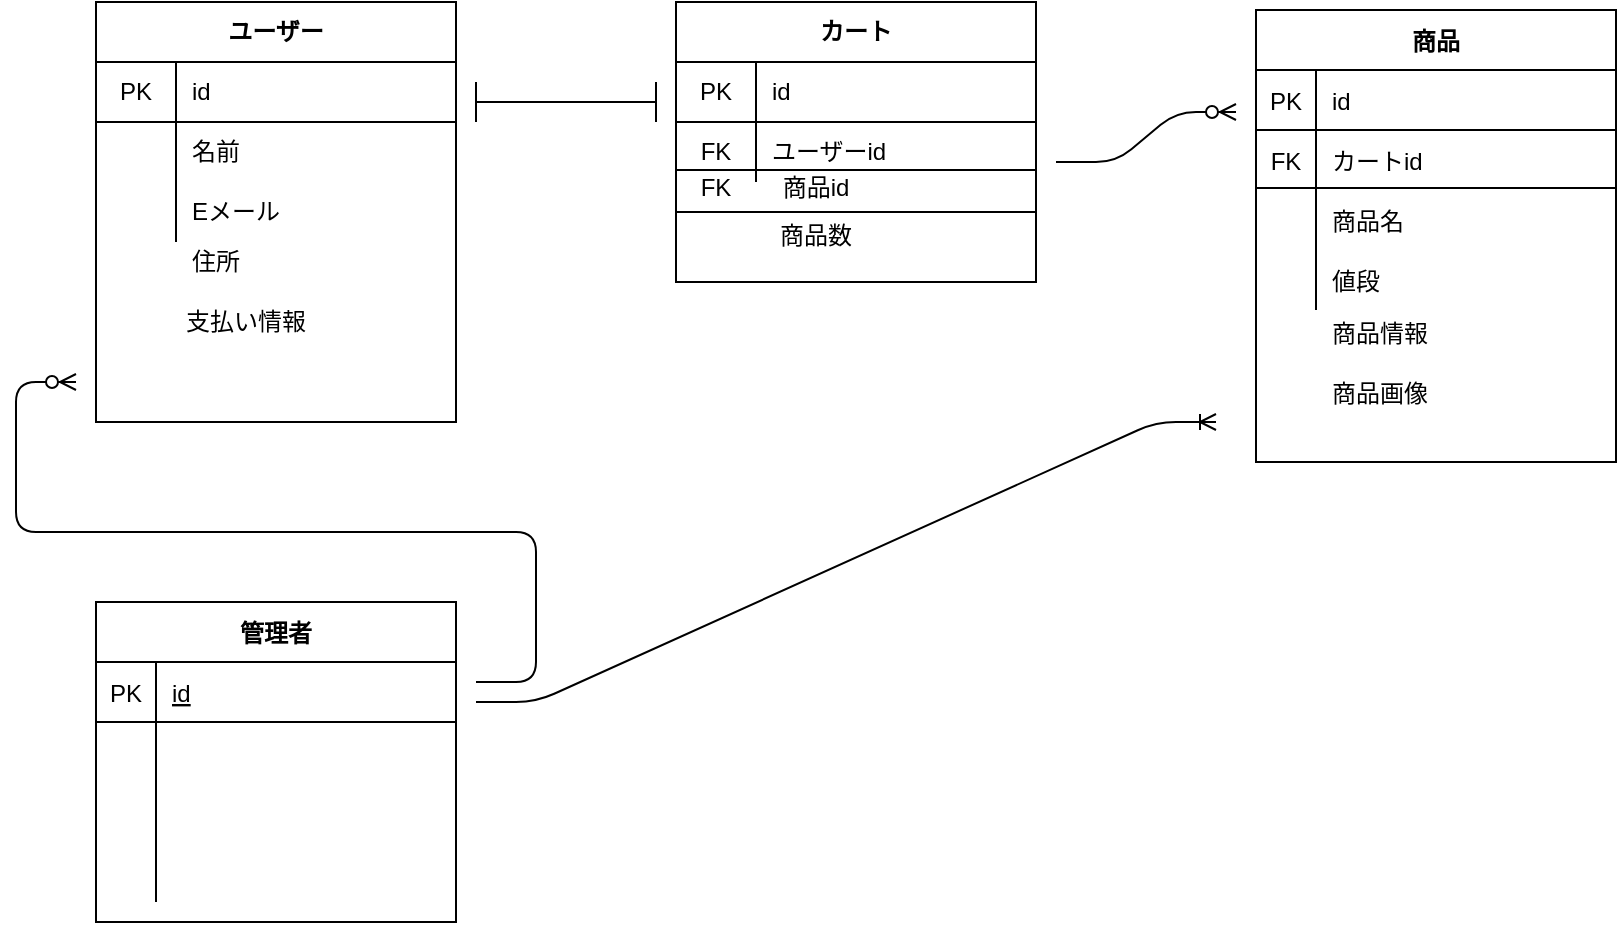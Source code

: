 <mxfile version="14.6.11" type="github">
  <diagram id="C5RBs43oDa-KdzZeNtuy" name="Page-1">
    <mxGraphModel dx="2253" dy="737" grid="1" gridSize="10" guides="1" tooltips="1" connect="1" arrows="1" fold="1" page="1" pageScale="1" pageWidth="827" pageHeight="1169" math="0" shadow="0">
      <root>
        <mxCell id="WIyWlLk6GJQsqaUBKTNV-0" />
        <mxCell id="WIyWlLk6GJQsqaUBKTNV-1" parent="WIyWlLk6GJQsqaUBKTNV-0" />
        <mxCell id="jg3_1GfRXvhdaEK8-SRo-19" value="ユーザー" style="shape=table;html=1;whiteSpace=wrap;startSize=30;container=1;collapsible=0;childLayout=tableLayout;fixedRows=1;rowLines=0;fontStyle=1;align=center;" vertex="1" parent="WIyWlLk6GJQsqaUBKTNV-1">
          <mxGeometry x="30" y="40" width="180" height="210" as="geometry" />
        </mxCell>
        <mxCell id="jg3_1GfRXvhdaEK8-SRo-20" value="" style="shape=partialRectangle;html=1;whiteSpace=wrap;collapsible=0;dropTarget=0;pointerEvents=0;fillColor=none;top=0;left=0;bottom=1;right=0;points=[[0,0.5],[1,0.5]];portConstraint=eastwest;" vertex="1" parent="jg3_1GfRXvhdaEK8-SRo-19">
          <mxGeometry y="30" width="180" height="30" as="geometry" />
        </mxCell>
        <mxCell id="jg3_1GfRXvhdaEK8-SRo-21" value="PK" style="shape=partialRectangle;html=1;whiteSpace=wrap;connectable=0;fillColor=none;top=0;left=0;bottom=0;right=0;overflow=hidden;" vertex="1" parent="jg3_1GfRXvhdaEK8-SRo-20">
          <mxGeometry width="40" height="30" as="geometry" />
        </mxCell>
        <mxCell id="jg3_1GfRXvhdaEK8-SRo-22" value="id" style="shape=partialRectangle;html=1;whiteSpace=wrap;connectable=0;fillColor=none;top=0;left=0;bottom=0;right=0;align=left;spacingLeft=6;overflow=hidden;" vertex="1" parent="jg3_1GfRXvhdaEK8-SRo-20">
          <mxGeometry x="40" width="140" height="30" as="geometry" />
        </mxCell>
        <mxCell id="jg3_1GfRXvhdaEK8-SRo-23" value="" style="shape=partialRectangle;html=1;whiteSpace=wrap;collapsible=0;dropTarget=0;pointerEvents=0;fillColor=none;top=0;left=0;bottom=0;right=0;points=[[0,0.5],[1,0.5]];portConstraint=eastwest;" vertex="1" parent="jg3_1GfRXvhdaEK8-SRo-19">
          <mxGeometry y="60" width="180" height="30" as="geometry" />
        </mxCell>
        <mxCell id="jg3_1GfRXvhdaEK8-SRo-24" value="" style="shape=partialRectangle;html=1;whiteSpace=wrap;connectable=0;fillColor=none;top=0;left=0;bottom=0;right=0;overflow=hidden;" vertex="1" parent="jg3_1GfRXvhdaEK8-SRo-23">
          <mxGeometry width="40" height="30" as="geometry" />
        </mxCell>
        <mxCell id="jg3_1GfRXvhdaEK8-SRo-25" value="名前" style="shape=partialRectangle;html=1;whiteSpace=wrap;connectable=0;fillColor=none;top=0;left=0;bottom=0;right=0;align=left;spacingLeft=6;overflow=hidden;" vertex="1" parent="jg3_1GfRXvhdaEK8-SRo-23">
          <mxGeometry x="40" width="140" height="30" as="geometry" />
        </mxCell>
        <mxCell id="jg3_1GfRXvhdaEK8-SRo-26" value="" style="shape=partialRectangle;html=1;whiteSpace=wrap;collapsible=0;dropTarget=0;pointerEvents=0;fillColor=none;top=0;left=0;bottom=0;right=0;points=[[0,0.5],[1,0.5]];portConstraint=eastwest;" vertex="1" parent="jg3_1GfRXvhdaEK8-SRo-19">
          <mxGeometry y="90" width="180" height="30" as="geometry" />
        </mxCell>
        <mxCell id="jg3_1GfRXvhdaEK8-SRo-27" value="" style="shape=partialRectangle;html=1;whiteSpace=wrap;connectable=0;fillColor=none;top=0;left=0;bottom=0;right=0;overflow=hidden;" vertex="1" parent="jg3_1GfRXvhdaEK8-SRo-26">
          <mxGeometry width="40" height="30" as="geometry" />
        </mxCell>
        <mxCell id="jg3_1GfRXvhdaEK8-SRo-28" value="Eメール" style="shape=partialRectangle;html=1;whiteSpace=wrap;connectable=0;fillColor=none;top=0;left=0;bottom=0;right=0;align=left;spacingLeft=6;overflow=hidden;" vertex="1" parent="jg3_1GfRXvhdaEK8-SRo-26">
          <mxGeometry x="40" width="140" height="30" as="geometry" />
        </mxCell>
        <mxCell id="jg3_1GfRXvhdaEK8-SRo-30" value="住所" style="text;html=1;strokeColor=none;fillColor=none;align=center;verticalAlign=middle;whiteSpace=wrap;rounded=0;" vertex="1" parent="WIyWlLk6GJQsqaUBKTNV-1">
          <mxGeometry x="70" y="160" width="40" height="20" as="geometry" />
        </mxCell>
        <mxCell id="jg3_1GfRXvhdaEK8-SRo-31" value="支払い情報" style="text;html=1;strokeColor=none;fillColor=none;align=center;verticalAlign=middle;whiteSpace=wrap;rounded=0;" vertex="1" parent="WIyWlLk6GJQsqaUBKTNV-1">
          <mxGeometry x="70" y="190" width="70" height="20" as="geometry" />
        </mxCell>
        <mxCell id="jg3_1GfRXvhdaEK8-SRo-32" value="カート" style="shape=table;html=1;whiteSpace=wrap;startSize=30;container=1;collapsible=0;childLayout=tableLayout;fixedRows=1;rowLines=0;fontStyle=1;align=center;" vertex="1" parent="WIyWlLk6GJQsqaUBKTNV-1">
          <mxGeometry x="320" y="40" width="180" height="140" as="geometry" />
        </mxCell>
        <mxCell id="jg3_1GfRXvhdaEK8-SRo-33" value="" style="shape=partialRectangle;html=1;whiteSpace=wrap;collapsible=0;dropTarget=0;pointerEvents=0;fillColor=none;top=0;left=0;bottom=1;right=0;points=[[0,0.5],[1,0.5]];portConstraint=eastwest;" vertex="1" parent="jg3_1GfRXvhdaEK8-SRo-32">
          <mxGeometry y="30" width="180" height="30" as="geometry" />
        </mxCell>
        <mxCell id="jg3_1GfRXvhdaEK8-SRo-34" value="PK" style="shape=partialRectangle;html=1;whiteSpace=wrap;connectable=0;fillColor=none;top=0;left=0;bottom=0;right=0;overflow=hidden;" vertex="1" parent="jg3_1GfRXvhdaEK8-SRo-33">
          <mxGeometry width="40" height="30" as="geometry" />
        </mxCell>
        <mxCell id="jg3_1GfRXvhdaEK8-SRo-35" value="id" style="shape=partialRectangle;html=1;whiteSpace=wrap;connectable=0;fillColor=none;top=0;left=0;bottom=0;right=0;align=left;spacingLeft=6;overflow=hidden;" vertex="1" parent="jg3_1GfRXvhdaEK8-SRo-33">
          <mxGeometry x="40" width="140" height="30" as="geometry" />
        </mxCell>
        <mxCell id="jg3_1GfRXvhdaEK8-SRo-36" value="" style="shape=partialRectangle;html=1;whiteSpace=wrap;collapsible=0;dropTarget=0;pointerEvents=0;fillColor=none;top=0;left=0;bottom=0;right=0;points=[[0,0.5],[1,0.5]];portConstraint=eastwest;" vertex="1" parent="jg3_1GfRXvhdaEK8-SRo-32">
          <mxGeometry y="60" width="180" height="30" as="geometry" />
        </mxCell>
        <mxCell id="jg3_1GfRXvhdaEK8-SRo-37" value="FK" style="shape=partialRectangle;html=1;whiteSpace=wrap;connectable=0;fillColor=none;top=0;left=0;bottom=0;right=0;overflow=hidden;" vertex="1" parent="jg3_1GfRXvhdaEK8-SRo-36">
          <mxGeometry width="40" height="30" as="geometry" />
        </mxCell>
        <mxCell id="jg3_1GfRXvhdaEK8-SRo-38" value="ユーザーid" style="shape=partialRectangle;html=1;whiteSpace=wrap;connectable=0;fillColor=none;top=0;left=0;bottom=0;right=0;align=left;spacingLeft=6;overflow=hidden;" vertex="1" parent="jg3_1GfRXvhdaEK8-SRo-36">
          <mxGeometry x="40" width="140" height="30" as="geometry" />
        </mxCell>
        <mxCell id="jg3_1GfRXvhdaEK8-SRo-45" value="" style="line;strokeWidth=1;fillColor=none;align=left;verticalAlign=middle;spacingTop=-1;spacingLeft=3;spacingRight=3;rotatable=0;labelPosition=right;points=[];portConstraint=eastwest;" vertex="1" parent="WIyWlLk6GJQsqaUBKTNV-1">
          <mxGeometry x="320" y="120" width="180" height="8" as="geometry" />
        </mxCell>
        <mxCell id="jg3_1GfRXvhdaEK8-SRo-56" value="商品" style="shape=table;startSize=30;container=1;collapsible=1;childLayout=tableLayout;fixedRows=1;rowLines=0;fontStyle=1;align=center;resizeLast=1;" vertex="1" parent="WIyWlLk6GJQsqaUBKTNV-1">
          <mxGeometry x="610" y="44" width="180" height="226" as="geometry" />
        </mxCell>
        <mxCell id="jg3_1GfRXvhdaEK8-SRo-57" value="" style="shape=partialRectangle;collapsible=0;dropTarget=0;pointerEvents=0;fillColor=none;top=0;left=0;bottom=1;right=0;points=[[0,0.5],[1,0.5]];portConstraint=eastwest;" vertex="1" parent="jg3_1GfRXvhdaEK8-SRo-56">
          <mxGeometry y="30" width="180" height="30" as="geometry" />
        </mxCell>
        <mxCell id="jg3_1GfRXvhdaEK8-SRo-58" value="PK" style="shape=partialRectangle;connectable=0;fillColor=none;top=0;left=0;bottom=0;right=0;fontStyle=0;overflow=hidden;" vertex="1" parent="jg3_1GfRXvhdaEK8-SRo-57">
          <mxGeometry width="30" height="30" as="geometry" />
        </mxCell>
        <mxCell id="jg3_1GfRXvhdaEK8-SRo-59" value="id" style="shape=partialRectangle;connectable=0;fillColor=none;top=0;left=0;bottom=0;right=0;align=left;spacingLeft=6;fontStyle=0;overflow=hidden;" vertex="1" parent="jg3_1GfRXvhdaEK8-SRo-57">
          <mxGeometry x="30" width="150" height="30" as="geometry" />
        </mxCell>
        <mxCell id="jg3_1GfRXvhdaEK8-SRo-60" value="" style="shape=partialRectangle;collapsible=0;dropTarget=0;pointerEvents=0;fillColor=none;top=0;left=0;bottom=0;right=0;points=[[0,0.5],[1,0.5]];portConstraint=eastwest;" vertex="1" parent="jg3_1GfRXvhdaEK8-SRo-56">
          <mxGeometry y="60" width="180" height="30" as="geometry" />
        </mxCell>
        <mxCell id="jg3_1GfRXvhdaEK8-SRo-61" value="FK" style="shape=partialRectangle;connectable=0;fillColor=none;top=0;left=0;bottom=0;right=0;editable=1;overflow=hidden;" vertex="1" parent="jg3_1GfRXvhdaEK8-SRo-60">
          <mxGeometry width="30" height="30" as="geometry" />
        </mxCell>
        <mxCell id="jg3_1GfRXvhdaEK8-SRo-62" value="カートid" style="shape=partialRectangle;connectable=0;fillColor=none;top=0;left=0;bottom=0;right=0;align=left;spacingLeft=6;overflow=hidden;" vertex="1" parent="jg3_1GfRXvhdaEK8-SRo-60">
          <mxGeometry x="30" width="150" height="30" as="geometry" />
        </mxCell>
        <mxCell id="jg3_1GfRXvhdaEK8-SRo-63" value="" style="shape=partialRectangle;collapsible=0;dropTarget=0;pointerEvents=0;fillColor=none;top=0;left=0;bottom=0;right=0;points=[[0,0.5],[1,0.5]];portConstraint=eastwest;" vertex="1" parent="jg3_1GfRXvhdaEK8-SRo-56">
          <mxGeometry y="90" width="180" height="30" as="geometry" />
        </mxCell>
        <mxCell id="jg3_1GfRXvhdaEK8-SRo-64" value="" style="shape=partialRectangle;connectable=0;fillColor=none;top=0;left=0;bottom=0;right=0;editable=1;overflow=hidden;" vertex="1" parent="jg3_1GfRXvhdaEK8-SRo-63">
          <mxGeometry width="30" height="30" as="geometry" />
        </mxCell>
        <mxCell id="jg3_1GfRXvhdaEK8-SRo-65" value="商品名" style="shape=partialRectangle;connectable=0;fillColor=none;top=0;left=0;bottom=0;right=0;align=left;spacingLeft=6;overflow=hidden;" vertex="1" parent="jg3_1GfRXvhdaEK8-SRo-63">
          <mxGeometry x="30" width="150" height="30" as="geometry" />
        </mxCell>
        <mxCell id="jg3_1GfRXvhdaEK8-SRo-66" value="" style="shape=partialRectangle;collapsible=0;dropTarget=0;pointerEvents=0;fillColor=none;top=0;left=0;bottom=0;right=0;points=[[0,0.5],[1,0.5]];portConstraint=eastwest;" vertex="1" parent="jg3_1GfRXvhdaEK8-SRo-56">
          <mxGeometry y="120" width="180" height="30" as="geometry" />
        </mxCell>
        <mxCell id="jg3_1GfRXvhdaEK8-SRo-67" value="" style="shape=partialRectangle;connectable=0;fillColor=none;top=0;left=0;bottom=0;right=0;editable=1;overflow=hidden;" vertex="1" parent="jg3_1GfRXvhdaEK8-SRo-66">
          <mxGeometry width="30" height="30" as="geometry" />
        </mxCell>
        <mxCell id="jg3_1GfRXvhdaEK8-SRo-68" value="値段" style="shape=partialRectangle;connectable=0;fillColor=none;top=0;left=0;bottom=0;right=0;align=left;spacingLeft=6;overflow=hidden;" vertex="1" parent="jg3_1GfRXvhdaEK8-SRo-66">
          <mxGeometry x="30" width="150" height="30" as="geometry" />
        </mxCell>
        <mxCell id="jg3_1GfRXvhdaEK8-SRo-70" value="" style="line;strokeWidth=1;rotatable=0;dashed=0;labelPosition=right;align=left;verticalAlign=middle;spacingTop=0;spacingLeft=6;points=[];portConstraint=eastwest;" vertex="1" parent="WIyWlLk6GJQsqaUBKTNV-1">
          <mxGeometry x="610" y="128" width="180" height="10" as="geometry" />
        </mxCell>
        <mxCell id="jg3_1GfRXvhdaEK8-SRo-75" value="商品情報" style="shape=partialRectangle;connectable=0;fillColor=none;top=0;left=0;bottom=0;right=0;align=left;spacingLeft=6;overflow=hidden;" vertex="1" parent="WIyWlLk6GJQsqaUBKTNV-1">
          <mxGeometry x="640" y="190" width="150" height="30" as="geometry" />
        </mxCell>
        <mxCell id="jg3_1GfRXvhdaEK8-SRo-76" value="商品画像" style="shape=partialRectangle;connectable=0;fillColor=none;top=0;left=0;bottom=0;right=0;align=left;spacingLeft=6;overflow=hidden;" vertex="1" parent="WIyWlLk6GJQsqaUBKTNV-1">
          <mxGeometry x="640" y="220" width="150" height="30" as="geometry" />
        </mxCell>
        <mxCell id="jg3_1GfRXvhdaEK8-SRo-78" value="管理者" style="shape=table;startSize=30;container=1;collapsible=1;childLayout=tableLayout;fixedRows=1;rowLines=0;fontStyle=1;align=center;resizeLast=1;strokeColor=#000000;fillColor=none;" vertex="1" parent="WIyWlLk6GJQsqaUBKTNV-1">
          <mxGeometry x="30" y="340" width="180" height="160" as="geometry" />
        </mxCell>
        <mxCell id="jg3_1GfRXvhdaEK8-SRo-79" value="" style="shape=partialRectangle;collapsible=0;dropTarget=0;pointerEvents=0;fillColor=none;top=0;left=0;bottom=1;right=0;points=[[0,0.5],[1,0.5]];portConstraint=eastwest;" vertex="1" parent="jg3_1GfRXvhdaEK8-SRo-78">
          <mxGeometry y="30" width="180" height="30" as="geometry" />
        </mxCell>
        <mxCell id="jg3_1GfRXvhdaEK8-SRo-80" value="PK" style="shape=partialRectangle;connectable=0;fillColor=none;top=0;left=0;bottom=0;right=0;fontStyle=0;overflow=hidden;" vertex="1" parent="jg3_1GfRXvhdaEK8-SRo-79">
          <mxGeometry width="30" height="30" as="geometry" />
        </mxCell>
        <mxCell id="jg3_1GfRXvhdaEK8-SRo-81" value="id" style="shape=partialRectangle;connectable=0;fillColor=none;top=0;left=0;bottom=0;right=0;align=left;spacingLeft=6;fontStyle=4;overflow=hidden;" vertex="1" parent="jg3_1GfRXvhdaEK8-SRo-79">
          <mxGeometry x="30" width="150" height="30" as="geometry" />
        </mxCell>
        <mxCell id="jg3_1GfRXvhdaEK8-SRo-82" value="" style="shape=partialRectangle;collapsible=0;dropTarget=0;pointerEvents=0;fillColor=none;top=0;left=0;bottom=0;right=0;points=[[0,0.5],[1,0.5]];portConstraint=eastwest;" vertex="1" parent="jg3_1GfRXvhdaEK8-SRo-78">
          <mxGeometry y="60" width="180" height="30" as="geometry" />
        </mxCell>
        <mxCell id="jg3_1GfRXvhdaEK8-SRo-83" value="" style="shape=partialRectangle;connectable=0;fillColor=none;top=0;left=0;bottom=0;right=0;editable=1;overflow=hidden;" vertex="1" parent="jg3_1GfRXvhdaEK8-SRo-82">
          <mxGeometry width="30" height="30" as="geometry" />
        </mxCell>
        <mxCell id="jg3_1GfRXvhdaEK8-SRo-84" value="" style="shape=partialRectangle;connectable=0;fillColor=none;top=0;left=0;bottom=0;right=0;align=left;spacingLeft=6;overflow=hidden;" vertex="1" parent="jg3_1GfRXvhdaEK8-SRo-82">
          <mxGeometry x="30" width="150" height="30" as="geometry" />
        </mxCell>
        <mxCell id="jg3_1GfRXvhdaEK8-SRo-85" value="" style="shape=partialRectangle;collapsible=0;dropTarget=0;pointerEvents=0;fillColor=none;top=0;left=0;bottom=0;right=0;points=[[0,0.5],[1,0.5]];portConstraint=eastwest;" vertex="1" parent="jg3_1GfRXvhdaEK8-SRo-78">
          <mxGeometry y="90" width="180" height="30" as="geometry" />
        </mxCell>
        <mxCell id="jg3_1GfRXvhdaEK8-SRo-86" value="" style="shape=partialRectangle;connectable=0;fillColor=none;top=0;left=0;bottom=0;right=0;editable=1;overflow=hidden;" vertex="1" parent="jg3_1GfRXvhdaEK8-SRo-85">
          <mxGeometry width="30" height="30" as="geometry" />
        </mxCell>
        <mxCell id="jg3_1GfRXvhdaEK8-SRo-87" value="" style="shape=partialRectangle;connectable=0;fillColor=none;top=0;left=0;bottom=0;right=0;align=left;spacingLeft=6;overflow=hidden;" vertex="1" parent="jg3_1GfRXvhdaEK8-SRo-85">
          <mxGeometry x="30" width="150" height="30" as="geometry" />
        </mxCell>
        <mxCell id="jg3_1GfRXvhdaEK8-SRo-88" value="" style="shape=partialRectangle;collapsible=0;dropTarget=0;pointerEvents=0;fillColor=none;top=0;left=0;bottom=0;right=0;points=[[0,0.5],[1,0.5]];portConstraint=eastwest;" vertex="1" parent="jg3_1GfRXvhdaEK8-SRo-78">
          <mxGeometry y="120" width="180" height="30" as="geometry" />
        </mxCell>
        <mxCell id="jg3_1GfRXvhdaEK8-SRo-89" value="" style="shape=partialRectangle;connectable=0;fillColor=none;top=0;left=0;bottom=0;right=0;editable=1;overflow=hidden;" vertex="1" parent="jg3_1GfRXvhdaEK8-SRo-88">
          <mxGeometry width="30" height="30" as="geometry" />
        </mxCell>
        <mxCell id="jg3_1GfRXvhdaEK8-SRo-90" value="" style="shape=partialRectangle;connectable=0;fillColor=none;top=0;left=0;bottom=0;right=0;align=left;spacingLeft=6;overflow=hidden;" vertex="1" parent="jg3_1GfRXvhdaEK8-SRo-88">
          <mxGeometry x="30" width="150" height="30" as="geometry" />
        </mxCell>
        <mxCell id="jg3_1GfRXvhdaEK8-SRo-91" value="" style="edgeStyle=entityRelationEdgeStyle;fontSize=12;html=1;endArrow=ERzeroToMany;endFill=1;" edge="1" parent="WIyWlLk6GJQsqaUBKTNV-1">
          <mxGeometry width="100" height="100" relative="1" as="geometry">
            <mxPoint x="510" y="120" as="sourcePoint" />
            <mxPoint x="600" y="95" as="targetPoint" />
          </mxGeometry>
        </mxCell>
        <mxCell id="jg3_1GfRXvhdaEK8-SRo-93" value="" style="shape=crossbar;whiteSpace=wrap;html=1;rounded=1;strokeColor=#000000;fillColor=none;" vertex="1" parent="WIyWlLk6GJQsqaUBKTNV-1">
          <mxGeometry x="220" y="80" width="90" height="20" as="geometry" />
        </mxCell>
        <mxCell id="jg3_1GfRXvhdaEK8-SRo-97" value="" style="line;strokeWidth=1;rotatable=0;dashed=0;labelPosition=right;align=left;verticalAlign=middle;spacingTop=0;spacingLeft=6;points=[];portConstraint=eastwest;fillColor=none;" vertex="1" parent="WIyWlLk6GJQsqaUBKTNV-1">
          <mxGeometry x="320" y="140" width="180" height="10" as="geometry" />
        </mxCell>
        <mxCell id="jg3_1GfRXvhdaEK8-SRo-98" value="FK" style="text;html=1;strokeColor=none;fillColor=none;align=center;verticalAlign=middle;whiteSpace=wrap;rounded=0;" vertex="1" parent="WIyWlLk6GJQsqaUBKTNV-1">
          <mxGeometry x="320" y="123" width="40" height="20" as="geometry" />
        </mxCell>
        <mxCell id="jg3_1GfRXvhdaEK8-SRo-99" value="商品id" style="text;html=1;strokeColor=none;fillColor=none;align=center;verticalAlign=middle;whiteSpace=wrap;rounded=0;" vertex="1" parent="WIyWlLk6GJQsqaUBKTNV-1">
          <mxGeometry x="370" y="123" width="40" height="20" as="geometry" />
        </mxCell>
        <mxCell id="jg3_1GfRXvhdaEK8-SRo-100" value="商品数" style="text;html=1;strokeColor=none;fillColor=none;align=center;verticalAlign=middle;whiteSpace=wrap;rounded=0;" vertex="1" parent="WIyWlLk6GJQsqaUBKTNV-1">
          <mxGeometry x="370" y="147" width="40" height="20" as="geometry" />
        </mxCell>
        <mxCell id="jg3_1GfRXvhdaEK8-SRo-101" value="" style="edgeStyle=entityRelationEdgeStyle;fontSize=12;html=1;endArrow=ERzeroToMany;endFill=1;" edge="1" parent="WIyWlLk6GJQsqaUBKTNV-1">
          <mxGeometry width="100" height="100" relative="1" as="geometry">
            <mxPoint x="220" y="380" as="sourcePoint" />
            <mxPoint x="20" y="230" as="targetPoint" />
          </mxGeometry>
        </mxCell>
        <mxCell id="jg3_1GfRXvhdaEK8-SRo-103" value="" style="edgeStyle=entityRelationEdgeStyle;fontSize=12;html=1;endArrow=ERoneToMany;" edge="1" parent="WIyWlLk6GJQsqaUBKTNV-1">
          <mxGeometry width="100" height="100" relative="1" as="geometry">
            <mxPoint x="220" y="390" as="sourcePoint" />
            <mxPoint x="590" y="250" as="targetPoint" />
          </mxGeometry>
        </mxCell>
      </root>
    </mxGraphModel>
  </diagram>
</mxfile>
